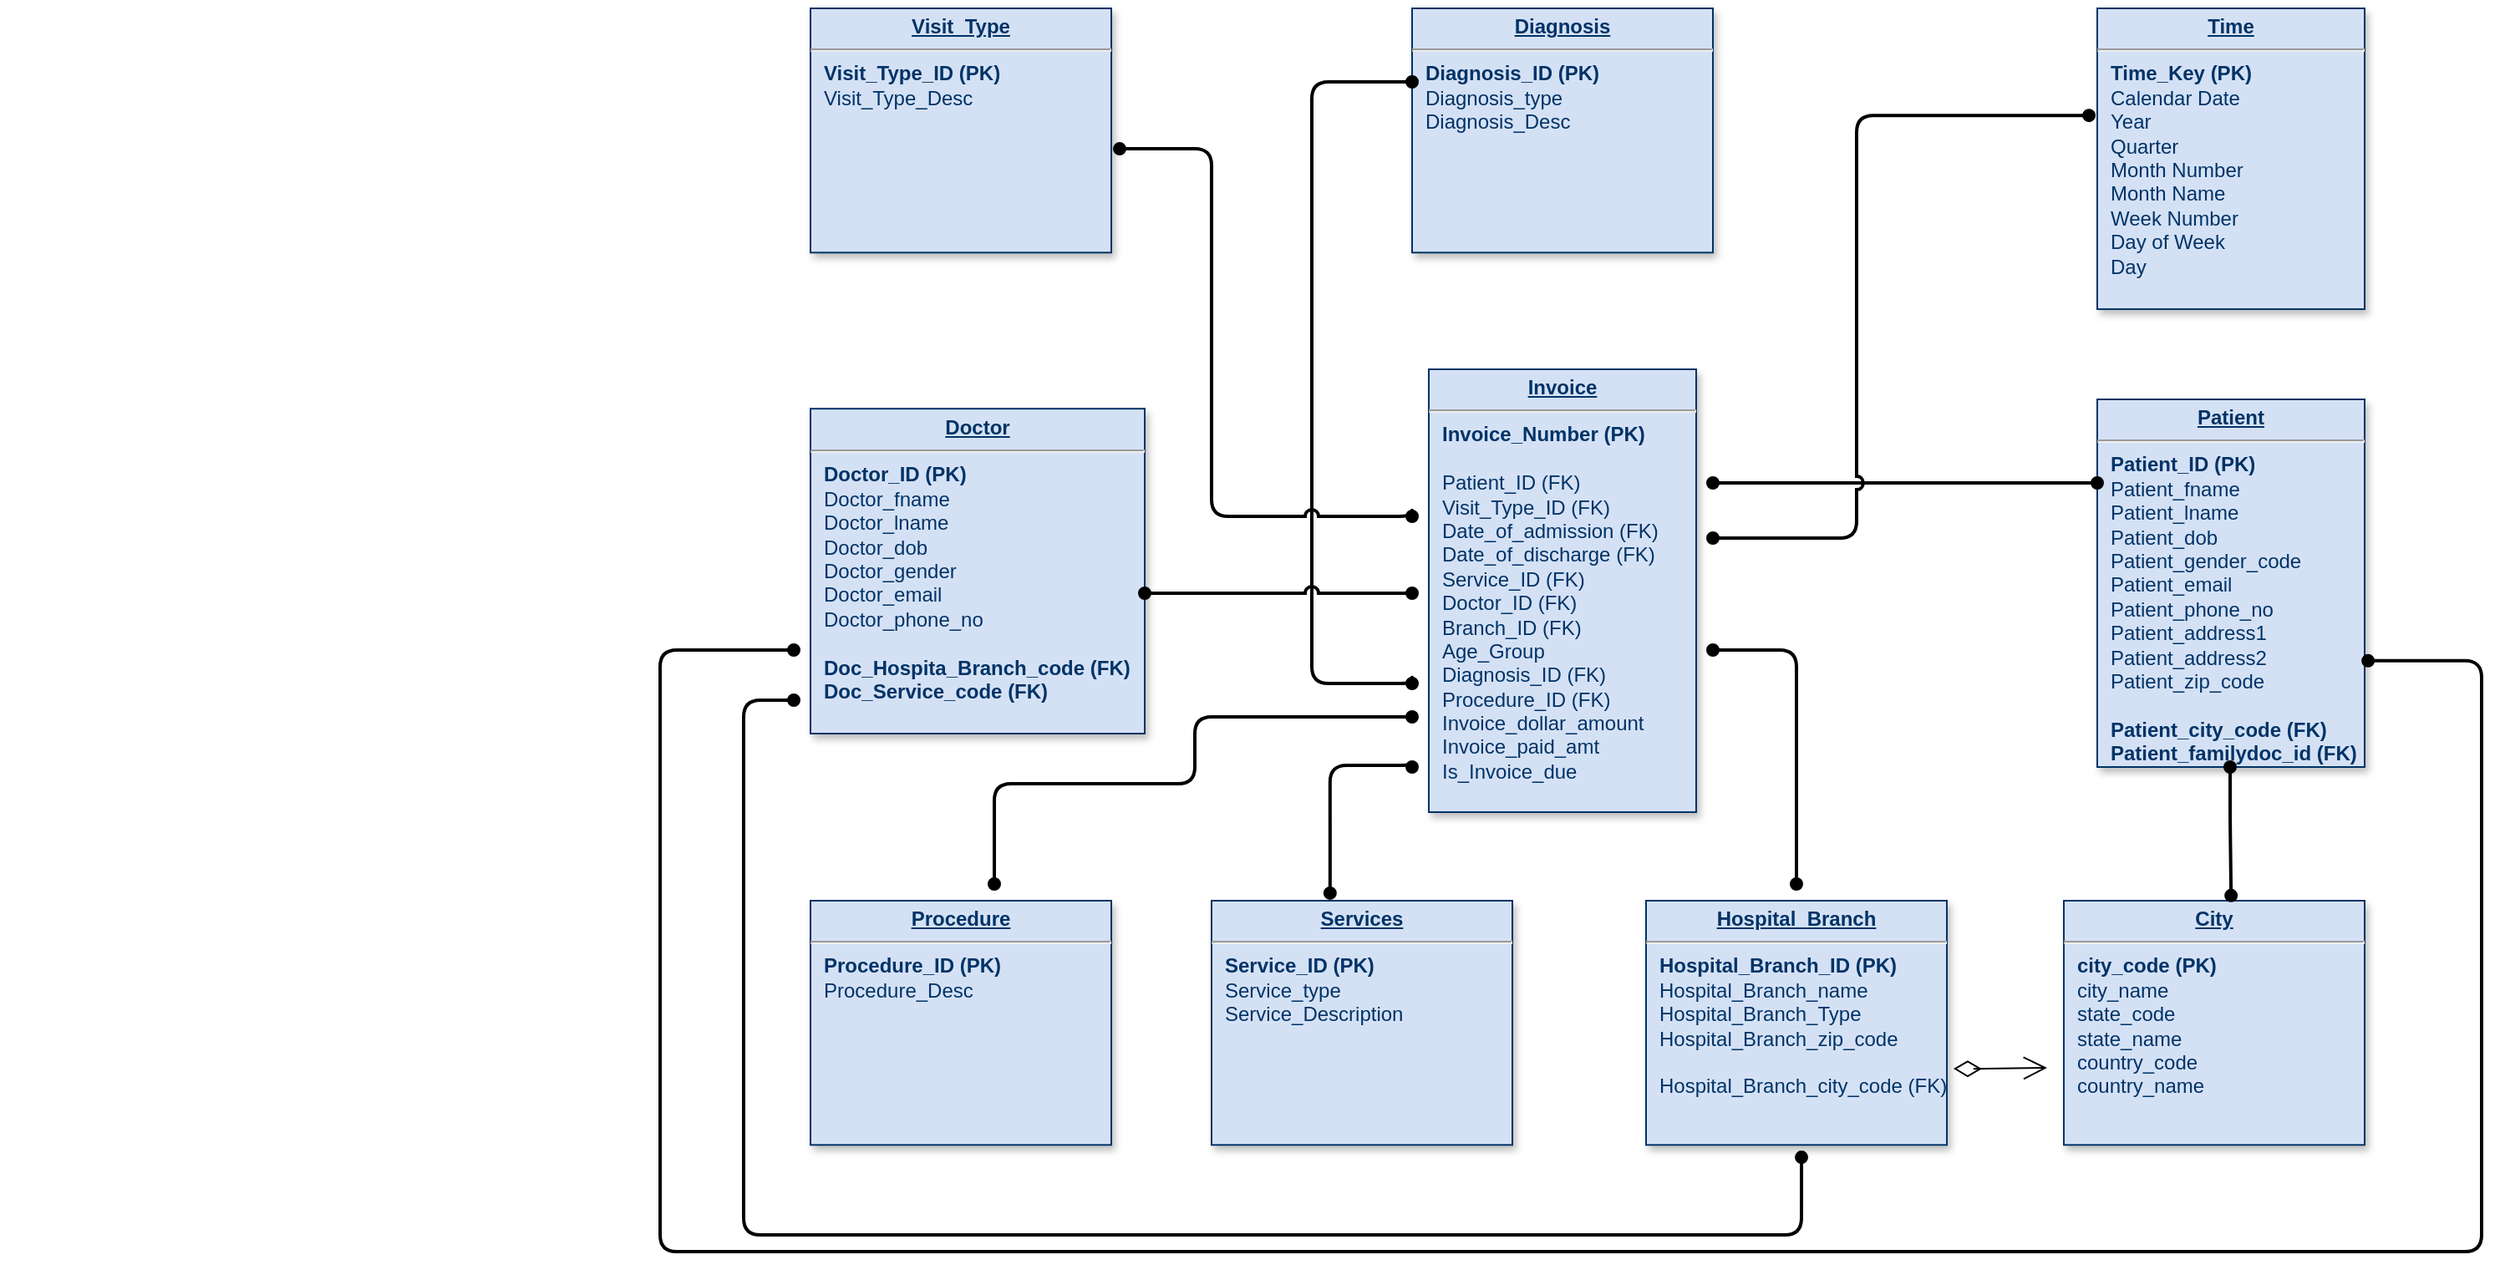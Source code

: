 <mxfile version="23.1.2" type="github">
  <diagram name="Page-1" id="efa7a0a1-bf9b-a30e-e6df-94a7791c09e9">
    <mxGraphModel dx="2132" dy="716" grid="1" gridSize="10" guides="1" tooltips="1" connect="1" arrows="1" fold="1" page="1" pageScale="1" pageWidth="826" pageHeight="1169" background="none" math="0" shadow="0">
      <root>
        <mxCell id="0" />
        <mxCell id="1" parent="0" />
        <mxCell id="21" value="&lt;p style=&quot;margin: 0px; margin-top: 4px; text-align: center; text-decoration: underline;&quot;&gt;&lt;strong&gt;Time&lt;/strong&gt;&lt;/p&gt;&lt;hr&gt;&lt;p style=&quot;margin: 0px; margin-left: 8px;&quot;&gt;&lt;b&gt;Time_Key (PK)&lt;/b&gt;&lt;/p&gt;&lt;p style=&quot;border-color: var(--border-color); margin: 0px 0px 0px 8px;&quot;&gt;Calendar Date&lt;/p&gt;&lt;p style=&quot;margin: 0px; margin-left: 8px;&quot;&gt;Year&lt;/p&gt;&lt;p style=&quot;margin: 0px; margin-left: 8px;&quot;&gt;Quarter&lt;/p&gt;&lt;p style=&quot;margin: 0px; margin-left: 8px;&quot;&gt;Month Number&lt;br&gt;&lt;/p&gt;&lt;p style=&quot;margin: 0px; margin-left: 8px;&quot;&gt;Month Name&lt;/p&gt;&lt;p style=&quot;margin: 0px; margin-left: 8px;&quot;&gt;Week Number&lt;/p&gt;&lt;p style=&quot;margin: 0px; margin-left: 8px;&quot;&gt;Day of Week&lt;/p&gt;&lt;p style=&quot;margin: 0px; margin-left: 8px;&quot;&gt;Day&lt;/p&gt;&lt;p style=&quot;margin: 0px; margin-left: 8px;&quot;&gt;&lt;br&gt;&lt;span style=&quot;&quot;&gt;&amp;nbsp;&lt;/span&gt;&lt;/p&gt;" style="verticalAlign=top;align=left;overflow=fill;fontSize=12;fontFamily=Helvetica;html=1;strokeColor=#003366;shadow=1;fillColor=#D4E1F5;fontColor=#003366" parent="1" vertex="1">
          <mxGeometry x="900" y="96" width="160" height="180" as="geometry" />
        </mxCell>
        <mxCell id="22" value="&lt;p style=&quot;margin: 0px; margin-top: 4px; text-align: center; text-decoration: underline;&quot;&gt;&lt;strong&gt;Invoice&lt;/strong&gt;&lt;/p&gt;&lt;hr&gt;&lt;p style=&quot;margin: 0px; margin-left: 8px;&quot;&gt;&lt;b&gt;Invoice_Number (PK)&lt;/b&gt;&lt;/p&gt;&lt;p style=&quot;margin: 0px; margin-left: 8px;&quot;&gt;&lt;br&gt;&lt;/p&gt;&lt;p style=&quot;margin: 0px; margin-left: 8px;&quot;&gt;Patient_ID (FK)&lt;/p&gt;&lt;p style=&quot;margin: 0px; margin-left: 8px;&quot;&gt;Visit_Type_ID (FK)&lt;/p&gt;&lt;p style=&quot;margin: 0px; margin-left: 8px;&quot;&gt;Date_of_admission (FK)&lt;/p&gt;&lt;p style=&quot;margin: 0px; margin-left: 8px;&quot;&gt;Date_of_discharge (FK)&lt;/p&gt;&lt;p style=&quot;margin: 0px; margin-left: 8px;&quot;&gt;Service_ID (FK)&lt;/p&gt;&lt;p style=&quot;border-color: var(--border-color); margin: 0px 0px 0px 8px;&quot;&gt;Doctor_ID (FK)&lt;br style=&quot;border-color: var(--border-color);&quot;&gt;&lt;/p&gt;&lt;p style=&quot;border-color: var(--border-color); margin: 0px 0px 0px 8px;&quot;&gt;Branch_ID (FK)&lt;/p&gt;&lt;p style=&quot;border-color: var(--border-color); margin: 0px 0px 0px 8px;&quot;&gt;Age_Group&lt;/p&gt;&lt;p style=&quot;border-color: var(--border-color); margin: 0px 0px 0px 8px;&quot;&gt;Diagnosis_ID (FK)&lt;/p&gt;&lt;p style=&quot;border-color: var(--border-color); margin: 0px 0px 0px 8px;&quot;&gt;Procedure_ID (FK)&lt;/p&gt;&lt;p style=&quot;border-color: var(--border-color); margin: 0px 0px 0px 8px;&quot;&gt;Invoice_dollar_amount&lt;/p&gt;&lt;p style=&quot;border-color: var(--border-color); margin: 0px 0px 0px 8px;&quot;&gt;Invoice_paid_amt&lt;/p&gt;&lt;p style=&quot;border-color: var(--border-color); margin: 0px 0px 0px 8px;&quot;&gt;Is_Invoice_due&lt;/p&gt;&lt;p style=&quot;border-color: var(--border-color); margin: 0px 0px 0px 8px;&quot;&gt;&lt;br&gt;&lt;/p&gt;&lt;p style=&quot;border-color: var(--border-color); margin: 0px 0px 0px 8px;&quot;&gt;&lt;br&gt;&lt;/p&gt;&lt;p style=&quot;border-color: var(--border-color); margin: 0px 0px 0px 8px;&quot;&gt;&lt;br&gt;&lt;/p&gt;" style="verticalAlign=top;align=left;overflow=fill;fontSize=12;fontFamily=Helvetica;html=1;strokeColor=#003366;shadow=1;fillColor=#D4E1F5;fontColor=#003366" parent="1" vertex="1">
          <mxGeometry x="500" y="312" width="160" height="265" as="geometry" />
        </mxCell>
        <mxCell id="25" value="&lt;p style=&quot;margin: 0px; margin-top: 4px; text-align: center; text-decoration: underline;&quot;&gt;&lt;b&gt;Diagnosis&lt;/b&gt;&lt;/p&gt;&lt;hr&gt;&lt;p style=&quot;margin: 0px; margin-left: 8px;&quot;&gt;&lt;b&gt;Diagnosis_ID (PK)&lt;/b&gt;&lt;br&gt;&lt;/p&gt;&lt;p style=&quot;margin: 0px; margin-left: 8px;&quot;&gt;Diagnosis_type&lt;br&gt;&lt;/p&gt;&lt;p style=&quot;margin: 0px; margin-left: 8px;&quot;&gt;Diagnosis_Desc&lt;/p&gt;&lt;p style=&quot;margin: 0px; margin-left: 8px;&quot;&gt;&lt;br&gt;&lt;/p&gt;&lt;p style=&quot;margin: 0px; margin-left: 8px;&quot;&gt;&lt;br&gt;&lt;/p&gt;" style="verticalAlign=top;align=left;overflow=fill;fontSize=12;fontFamily=Helvetica;html=1;strokeColor=#003366;shadow=1;fillColor=#D4E1F5;fontColor=#003366" parent="1" vertex="1">
          <mxGeometry x="490" y="96" width="180" height="146.16" as="geometry" />
        </mxCell>
        <mxCell id="27" value="&lt;p style=&quot;margin: 0px; margin-top: 4px; text-align: center; text-decoration: underline;&quot;&gt;&lt;strong style=&quot;border-color: var(--border-color);&quot;&gt;Patient&lt;/strong&gt;&lt;br&gt;&lt;/p&gt;&lt;hr&gt;&lt;p style=&quot;margin: 0px; margin-left: 8px;&quot;&gt;&lt;b style=&quot;background-color: initial; border-color: var(--border-color);&quot;&gt;Patient_ID (PK)&lt;/b&gt;&lt;/p&gt;&lt;p style=&quot;border-color: var(--border-color); margin: 0px 0px 0px 8px;&quot;&gt;Patient_fname&lt;br style=&quot;border-color: var(--border-color);&quot;&gt;&lt;/p&gt;&lt;p style=&quot;border-color: var(--border-color); margin: 0px 0px 0px 8px;&quot;&gt;Patient_lname&lt;br style=&quot;border-color: var(--border-color);&quot;&gt;&lt;/p&gt;&lt;p style=&quot;border-color: var(--border-color); margin: 0px 0px 0px 8px;&quot;&gt;Patient_dob&lt;br style=&quot;border-color: var(--border-color);&quot;&gt;&lt;/p&gt;&lt;p style=&quot;border-color: var(--border-color); margin: 0px 0px 0px 8px;&quot;&gt;Patient_gender_code&lt;/p&gt;&lt;p style=&quot;border-color: var(--border-color); margin: 0px 0px 0px 8px;&quot;&gt;Patient_email&lt;br&gt;&lt;/p&gt;&lt;p style=&quot;border-color: var(--border-color); margin: 0px 0px 0px 8px;&quot;&gt;Patient_phone_no&lt;/p&gt;&lt;p style=&quot;border-color: var(--border-color); margin: 0px 0px 0px 8px;&quot;&gt;Patient_address1&lt;br style=&quot;border-color: var(--border-color);&quot;&gt;&lt;/p&gt;&lt;p style=&quot;border-color: var(--border-color); margin: 0px 0px 0px 8px;&quot;&gt;Patient_address2&lt;/p&gt;&lt;p style=&quot;border-color: var(--border-color); margin: 0px 0px 0px 8px;&quot;&gt;Patient_zip_code&lt;br&gt;&lt;/p&gt;&lt;p style=&quot;border-color: var(--border-color); margin: 0px 0px 0px 8px;&quot;&gt;&lt;br&gt;&lt;/p&gt;&lt;p style=&quot;border-color: var(--border-color); margin: 0px 0px 0px 8px;&quot;&gt;&lt;span style=&quot;border-color: var(--border-color); background-color: initial;&quot;&gt;&lt;b style=&quot;border-color: var(--border-color);&quot;&gt;Patient_city_code (FK)&lt;/b&gt;&lt;/span&gt;&lt;/p&gt;&lt;p style=&quot;border-color: var(--border-color); margin: 0px 0px 0px 8px;&quot;&gt;&lt;b style=&quot;border-color: var(--border-color);&quot;&gt;Patient_familydoc_id (FK)&lt;/b&gt;&lt;/p&gt;" style="verticalAlign=top;align=left;overflow=fill;fontSize=12;fontFamily=Helvetica;html=1;strokeColor=#003366;shadow=1;fillColor=#D4E1F5;fontColor=#003366" parent="1" vertex="1">
          <mxGeometry x="900" y="330" width="160" height="220" as="geometry" />
        </mxCell>
        <mxCell id="28" value="&lt;p style=&quot;margin: 0px; margin-top: 4px; text-align: center; text-decoration: underline;&quot;&gt;&lt;strong&gt;Doctor&lt;/strong&gt;&lt;/p&gt;&lt;hr&gt;&lt;p style=&quot;margin: 0px; margin-left: 8px;&quot;&gt;&lt;b&gt;Doctor_ID (PK)&lt;/b&gt;&lt;br&gt;&lt;/p&gt;&lt;p style=&quot;margin: 0px; margin-left: 8px;&quot;&gt;Doctor_fname&lt;br&gt;&lt;/p&gt;&lt;p style=&quot;margin: 0px; margin-left: 8px;&quot;&gt;Doctor_lname&lt;br&gt;&lt;/p&gt;&lt;p style=&quot;margin: 0px; margin-left: 8px;&quot;&gt;Doctor_dob&lt;/p&gt;&lt;p style=&quot;margin: 0px; margin-left: 8px;&quot;&gt;Doctor_gender&lt;/p&gt;&lt;p style=&quot;margin: 0px; margin-left: 8px;&quot;&gt;Doctor_email&lt;/p&gt;&lt;p style=&quot;border-color: var(--border-color); margin: 0px 0px 0px 8px;&quot;&gt;Doctor_phone_no&lt;/p&gt;&lt;p style=&quot;border-color: var(--border-color); margin: 0px 0px 0px 8px;&quot;&gt;&lt;br&gt;&lt;/p&gt;&lt;p style=&quot;border-color: var(--border-color); margin: 0px 0px 0px 8px;&quot;&gt;&lt;b&gt;Doc_Hospita_Branch_code (FK)&lt;/b&gt;&lt;/p&gt;&lt;p style=&quot;border-color: var(--border-color); margin: 0px 0px 0px 8px;&quot;&gt;&lt;b&gt;Doc_Service_code (FK)&lt;/b&gt;&lt;/p&gt;" style="verticalAlign=top;align=left;overflow=fill;fontSize=12;fontFamily=Helvetica;html=1;strokeColor=#003366;shadow=1;fillColor=#D4E1F5;fontColor=#003366" parent="1" vertex="1">
          <mxGeometry x="130" y="335.58" width="200" height="194.42" as="geometry" />
        </mxCell>
        <object label="" id="oNx-tzqD3SN3q4KlSjPI-123">
          <mxCell style="edgeStyle=orthogonalEdgeStyle;rounded=1;orthogonalLoop=0;jettySize=auto;startArrow=oval;startFill=1;curved=0;endSize=6;startSize=6;endArrow=oval;fontSize=11;align=center;verticalAlign=middle;fillColor=#D4E1F5;strokeColor=default;fontColor=default;labelBackgroundColor=default;shadow=0;strokeWidth=2;endFill=1;" edge="1" parent="1">
            <mxGeometry relative="1" as="geometry">
              <mxPoint x="720" y="620" as="targetPoint" />
              <mxPoint x="670" y="480" as="sourcePoint" />
              <Array as="points">
                <mxPoint x="720" y="480" />
              </Array>
            </mxGeometry>
          </mxCell>
        </object>
        <mxCell id="32" value="&lt;p style=&quot;margin: 0px; margin-top: 4px; text-align: center; text-decoration: underline;&quot;&gt;&lt;strong&gt;Hospital_Branch&lt;/strong&gt;&lt;/p&gt;&lt;hr&gt;&lt;p style=&quot;margin: 0px; margin-left: 8px;&quot;&gt;&lt;b&gt;Hospital_Branch_ID (PK)&lt;/b&gt;&lt;/p&gt;&lt;p style=&quot;margin: 0px; margin-left: 8px;&quot;&gt;Hospital_Branch_name&lt;/p&gt;&lt;p style=&quot;margin: 0px; margin-left: 8px;&quot;&gt;Hospital_Branch_Type&lt;/p&gt;&lt;p style=&quot;border-color: var(--border-color); margin: 0px 0px 0px 8px;&quot;&gt;Hospital_Branch_zip_code&lt;br style=&quot;border-color: var(--border-color);&quot;&gt;&lt;/p&gt;&lt;p style=&quot;border-color: var(--border-color); margin: 0px 0px 0px 8px;&quot;&gt;&lt;br style=&quot;border-color: var(--border-color);&quot;&gt;&lt;/p&gt;&lt;p style=&quot;margin: 0px; margin-left: 8px;&quot;&gt;Hospital_Branch_city_code (FK)&lt;/p&gt;" style="verticalAlign=top;align=left;overflow=fill;fontSize=12;fontFamily=Helvetica;html=1;strokeColor=#003366;shadow=1;fillColor=#D4E1F5;fontColor=#003366" parent="1" vertex="1">
          <mxGeometry x="630" y="630" width="180" height="146.16" as="geometry" />
        </mxCell>
        <mxCell id="33" value="&lt;p style=&quot;margin: 0px; margin-top: 4px; text-align: center; text-decoration: underline;&quot;&gt;&lt;b&gt;Procedure&lt;/b&gt;&lt;/p&gt;&lt;hr&gt;&lt;p style=&quot;border-color: var(--border-color); margin: 0px 0px 0px 8px;&quot;&gt;&lt;b&gt;Procedure_ID (PK)&lt;/b&gt;&lt;/p&gt;&lt;p style=&quot;border-color: var(--border-color); margin: 0px 0px 0px 8px;&quot;&gt;Procedure_Desc&lt;br&gt;&lt;/p&gt;&lt;p style=&quot;border-color: var(--border-color); margin: 0px 0px 0px 8px;&quot;&gt;&lt;br&gt;&lt;/p&gt;&lt;p style=&quot;margin: 0px; margin-left: 8px;&quot;&gt;&lt;br&gt;&lt;/p&gt;" style="verticalAlign=top;align=left;overflow=fill;fontSize=12;fontFamily=Helvetica;html=1;strokeColor=#003366;shadow=1;fillColor=#D4E1F5;fontColor=#003366" parent="1" vertex="1">
          <mxGeometry x="130" y="630" width="180" height="146.16" as="geometry" />
        </mxCell>
        <mxCell id="34" value="&lt;p style=&quot;margin: 0px ; margin-top: 4px ; text-align: center ; text-decoration: underline&quot;&gt;&lt;strong&gt;Services&lt;/strong&gt;&lt;/p&gt;&lt;hr&gt;&lt;p style=&quot;margin: 0px ; margin-left: 8px&quot;&gt;&lt;b&gt;Service_ID (PK)&lt;/b&gt;&lt;/p&gt;&lt;p style=&quot;margin: 0px ; margin-left: 8px&quot;&gt;Service_type&lt;/p&gt;&lt;p style=&quot;margin: 0px ; margin-left: 8px&quot;&gt;Service_Description&lt;/p&gt;&lt;p style=&quot;margin: 0px ; margin-left: 8px&quot;&gt;&lt;br&gt;&lt;/p&gt;&lt;p style=&quot;margin: 0px ; margin-left: 8px&quot;&gt;&lt;br&gt;&lt;/p&gt;" style="verticalAlign=top;align=left;overflow=fill;fontSize=12;fontFamily=Helvetica;html=1;strokeColor=#003366;shadow=1;fillColor=#D4E1F5;fontColor=#003366" parent="1" vertex="1">
          <mxGeometry x="370" y="630" width="180" height="146.16" as="geometry" />
        </mxCell>
        <mxCell id="84" value="" style="endArrow=oval;endSize=6;startArrow=oval;startSize=6;startFill=1;edgeStyle=orthogonalEdgeStyle;strokeWidth=2;endFill=1;fillColor=#D4E1F5;shadow=0;" parent="1" edge="1">
          <mxGeometry x="1389.36" y="130" as="geometry">
            <mxPoint x="670" y="380" as="sourcePoint" />
            <mxPoint x="900" y="380" as="targetPoint" />
            <Array as="points">
              <mxPoint x="780" y="380" />
              <mxPoint x="780" y="380" />
            </Array>
          </mxGeometry>
        </mxCell>
        <mxCell id="oNx-tzqD3SN3q4KlSjPI-115" value="&lt;p style=&quot;margin: 0px; margin-top: 4px; text-align: center; text-decoration: underline;&quot;&gt;&lt;strong&gt;Visit_Type&lt;/strong&gt;&lt;/p&gt;&lt;hr&gt;&lt;p style=&quot;margin: 0px; margin-left: 8px;&quot;&gt;&lt;b&gt;Visit_Type_ID (PK)&lt;/b&gt;&lt;/p&gt;&lt;p style=&quot;margin: 0px; margin-left: 8px;&quot;&gt;Visit_Type_Desc&lt;/p&gt;&lt;p style=&quot;margin: 0px; margin-left: 8px;&quot;&gt;&lt;br&gt;&lt;/p&gt;" style="verticalAlign=top;align=left;overflow=fill;fontSize=12;fontFamily=Helvetica;html=1;strokeColor=#003366;shadow=1;fillColor=#D4E1F5;fontColor=#003366" vertex="1" parent="1">
          <mxGeometry x="130" y="96" width="180" height="146.16" as="geometry" />
        </mxCell>
        <mxCell id="oNx-tzqD3SN3q4KlSjPI-118" value="&lt;p style=&quot;margin: 0px; margin-top: 4px; text-align: center; text-decoration: underline;&quot;&gt;&lt;strong&gt;City&lt;/strong&gt;&lt;/p&gt;&lt;hr&gt;&lt;p style=&quot;margin: 0px; margin-left: 8px;&quot;&gt;&lt;span style=&quot;background-color: initial;&quot;&gt;&lt;b&gt;city_code (PK)&lt;/b&gt;&lt;/span&gt;&lt;br&gt;&lt;/p&gt;&lt;p style=&quot;margin: 0px; margin-left: 8px;&quot;&gt;city_name&lt;br&gt;&lt;/p&gt;&lt;p style=&quot;margin: 0px; margin-left: 8px;&quot;&gt;state_code&lt;/p&gt;&lt;p style=&quot;margin: 0px; margin-left: 8px;&quot;&gt;state_name&lt;/p&gt;&lt;p style=&quot;margin: 0px; margin-left: 8px;&quot;&gt;country_code&lt;br&gt;&lt;/p&gt;&lt;p style=&quot;margin: 0px; margin-left: 8px;&quot;&gt;country_name&lt;/p&gt;&lt;p style=&quot;margin: 0px; margin-left: 8px;&quot;&gt;&lt;br&gt;&lt;/p&gt;&lt;p style=&quot;margin: 0px; margin-left: 8px;&quot;&gt;&lt;br&gt;&lt;span style=&quot;white-space: pre;&quot;&gt;&amp;nbsp;&lt;/span&gt;&lt;br&gt;&lt;/p&gt;" style="verticalAlign=top;align=left;overflow=fill;fontSize=12;fontFamily=Helvetica;html=1;strokeColor=#003366;shadow=1;fillColor=#D4E1F5;fontColor=#003366" vertex="1" parent="1">
          <mxGeometry x="880" y="630" width="180" height="146.16" as="geometry" />
        </mxCell>
        <mxCell id="oNx-tzqD3SN3q4KlSjPI-119" style="edgeStyle=orthogonalEdgeStyle;rounded=0;orthogonalLoop=1;jettySize=auto;html=1;exitX=0.5;exitY=1;exitDx=0;exitDy=0;" edge="1" parent="1" source="oNx-tzqD3SN3q4KlSjPI-118" target="oNx-tzqD3SN3q4KlSjPI-118">
          <mxGeometry relative="1" as="geometry" />
        </mxCell>
        <mxCell id="oNx-tzqD3SN3q4KlSjPI-131" value="" style="resizable=0;align=right;verticalAlign=top;labelBackgroundColor=#ffffff;fontSize=10;strokeColor=#003366;shadow=1;fillColor=#D4E1F5;fontColor=#003366" connectable="0" vertex="1" parent="1">
          <mxGeometry x="-350.0" y="447.495" as="geometry">
            <mxPoint x="415" y="155" as="offset" />
          </mxGeometry>
        </mxCell>
        <mxCell id="oNx-tzqD3SN3q4KlSjPI-136" value="" style="endArrow=oval;endSize=6;startArrow=oval;startSize=6;startFill=1;edgeStyle=orthogonalEdgeStyle;entryX=-0.031;entryY=0.356;entryDx=0;entryDy=0;entryPerimeter=0;strokeWidth=2;endFill=1;fillColor=#D4E1F5;shadow=0;jumpStyle=arc;" edge="1" parent="1" target="21">
          <mxGeometry x="1389.36" y="130" as="geometry">
            <mxPoint x="670" y="413" as="sourcePoint" />
            <mxPoint x="890" y="160" as="targetPoint" />
            <Array as="points">
              <mxPoint x="680" y="413" />
              <mxPoint x="680" y="413" />
              <mxPoint x="756" y="413" />
              <mxPoint x="756" y="160" />
            </Array>
          </mxGeometry>
        </mxCell>
        <mxCell id="oNx-tzqD3SN3q4KlSjPI-139" value="" style="endArrow=oval;endSize=6;startArrow=oval;startSize=6;startFill=1;edgeStyle=orthogonalEdgeStyle;strokeWidth=2;endFill=1;fillColor=#D4E1F5;shadow=0;" edge="1" parent="1">
          <mxGeometry x="1389.36" y="130" as="geometry">
            <mxPoint x="490" y="500" as="sourcePoint" />
            <mxPoint x="490" y="140" as="targetPoint" />
            <Array as="points">
              <mxPoint x="490" y="496" />
              <mxPoint x="490" y="500" />
              <mxPoint x="430" y="500" />
              <mxPoint x="430" y="140" />
            </Array>
          </mxGeometry>
        </mxCell>
        <mxCell id="oNx-tzqD3SN3q4KlSjPI-142" value="" style="endArrow=oval;endSize=6;startArrow=oval;startSize=6;startFill=1;edgeStyle=orthogonalEdgeStyle;strokeWidth=2;endFill=1;fillColor=#D4E1F5;shadow=0;jumpStyle=arc;" edge="1" parent="1">
          <mxGeometry x="1389.36" y="130" as="geometry">
            <mxPoint x="315" y="180.026" as="sourcePoint" />
            <mxPoint x="490" y="400" as="targetPoint" />
            <Array as="points">
              <mxPoint x="370" y="180" />
              <mxPoint x="370" y="400" />
              <mxPoint x="490" y="400" />
              <mxPoint x="490" y="396" />
            </Array>
          </mxGeometry>
        </mxCell>
        <mxCell id="oNx-tzqD3SN3q4KlSjPI-145" value="" style="endArrow=oval;endSize=6;startArrow=oval;startSize=6;startFill=1;edgeStyle=orthogonalEdgeStyle;strokeWidth=2;endFill=1;fillColor=#D4E1F5;shadow=0;" edge="1" parent="1">
          <mxGeometry x="1389.36" y="130" as="geometry">
            <mxPoint x="490" y="520" as="sourcePoint" />
            <mxPoint x="240" y="620" as="targetPoint" />
            <Array as="points">
              <mxPoint x="360" y="520" />
              <mxPoint x="360" y="560" />
              <mxPoint x="240" y="560" />
            </Array>
          </mxGeometry>
        </mxCell>
        <mxCell id="oNx-tzqD3SN3q4KlSjPI-148" value="" style="endArrow=oval;endSize=6;startArrow=oval;startSize=6;startFill=1;edgeStyle=orthogonalEdgeStyle;entryX=0.394;entryY=-0.031;entryDx=0;entryDy=0;entryPerimeter=0;strokeWidth=2;endFill=1;fillColor=#D4E1F5;shadow=0;" edge="1" parent="1" target="34">
          <mxGeometry x="1389.36" y="130" as="geometry">
            <mxPoint x="490" y="550" as="sourcePoint" />
            <mxPoint x="440" y="620" as="targetPoint" />
            <Array as="points">
              <mxPoint x="441" y="549" />
            </Array>
          </mxGeometry>
        </mxCell>
        <mxCell id="oNx-tzqD3SN3q4KlSjPI-154" value="" style="endArrow=open;endSize=12;startArrow=diamondThin;startSize=14;startFill=0;edgeStyle=orthogonalEdgeStyle;exitX=1.022;exitY=0.688;exitDx=0;exitDy=0;exitPerimeter=0;" edge="1" parent="1" source="32">
          <mxGeometry x="1389.36" y="130" as="geometry">
            <mxPoint x="820" y="730" as="sourcePoint" />
            <mxPoint x="870" y="730" as="targetPoint" />
            <Array as="points">
              <mxPoint x="824" y="731" />
            </Array>
          </mxGeometry>
        </mxCell>
        <mxCell id="oNx-tzqD3SN3q4KlSjPI-161" value="" style="endArrow=oval;endSize=6;startArrow=oval;startSize=6;startFill=1;edgeStyle=orthogonalEdgeStyle;endFill=1;strokeWidth=2;fillColor=#D4E1F5;shadow=0;entryX=0.556;entryY=-0.021;entryDx=0;entryDy=0;entryPerimeter=0;" edge="1" parent="1" target="oNx-tzqD3SN3q4KlSjPI-118">
          <mxGeometry x="1389.36" y="130" as="geometry">
            <mxPoint x="979.5" y="550" as="sourcePoint" />
            <mxPoint x="980" y="620" as="targetPoint" />
            <Array as="points">
              <mxPoint x="980" y="580" />
            </Array>
          </mxGeometry>
        </mxCell>
        <mxCell id="oNx-tzqD3SN3q4KlSjPI-168" value="" style="endArrow=oval;endSize=6;startArrow=oval;startSize=6;startFill=1;edgeStyle=orthogonalEdgeStyle;strokeWidth=2;endFill=1;entryX=1.013;entryY=0.711;entryDx=0;entryDy=0;entryPerimeter=0;fillColor=#D4E1F5;shadow=0;" edge="1" parent="1" target="27">
          <mxGeometry x="1389.36" y="130" as="geometry">
            <mxPoint x="120" y="480" as="sourcePoint" />
            <mxPoint x="1070" y="490" as="targetPoint" />
            <Array as="points">
              <mxPoint x="40" y="480" />
              <mxPoint x="40" y="840" />
              <mxPoint x="1130" y="840" />
              <mxPoint x="1130" y="486" />
            </Array>
          </mxGeometry>
        </mxCell>
        <mxCell id="oNx-tzqD3SN3q4KlSjPI-171" value="" style="endArrow=oval;endSize=6;startArrow=oval;startSize=6;startFill=1;edgeStyle=orthogonalEdgeStyle;entryX=0.389;entryY=0.982;entryDx=0;entryDy=0;entryPerimeter=0;strokeWidth=2;endFill=1;fillColor=#D4E1F5;shadow=0;" edge="1" parent="1">
          <mxGeometry x="1389.36" y="130" as="geometry">
            <mxPoint x="120" y="510" as="sourcePoint" />
            <mxPoint x="723.02" y="783.529" as="targetPoint" />
            <Array as="points">
              <mxPoint x="90" y="510" />
              <mxPoint x="90" y="830" />
              <mxPoint x="723" y="830" />
            </Array>
          </mxGeometry>
        </mxCell>
        <mxCell id="oNx-tzqD3SN3q4KlSjPI-127" value="" style="endArrow=oval;endSize=6;startArrow=oval;startSize=6;startFill=1;edgeStyle=orthogonalEdgeStyle;entryX=0.006;entryY=0.287;entryDx=0;entryDy=0;entryPerimeter=0;strokeWidth=2;endFill=1;fillColor=#D4E1F5;shadow=0;jumpStyle=arc;" edge="1" parent="1">
          <mxGeometry x="1389.36" y="130" as="geometry">
            <mxPoint x="490" y="446" as="sourcePoint" />
            <mxPoint x="330" y="446" as="targetPoint" />
            <Array as="points" />
          </mxGeometry>
        </mxCell>
      </root>
    </mxGraphModel>
  </diagram>
</mxfile>
